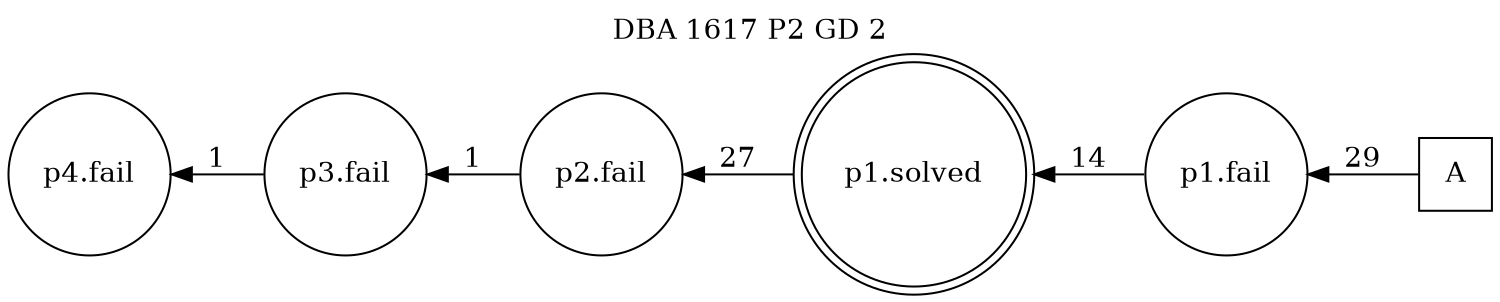digraph DBA_1617_P2_GD_2 {
labelloc="tl"
label= " DBA 1617 P2 GD 2 "
rankdir="RL";
graph [ size=" 10 , 10 !"]

"A" [shape="square" label="A"]
"p1.fail" [shape="circle" label="p1.fail"]
"p1.solved" [shape="doublecircle" label="p1.solved"]
"p2.fail" [shape="circle" label="p2.fail"]
"p3.fail" [shape="circle" label="p3.fail"]
"p4.fail" [shape="circle" label="p4.fail"]
"A" -> "p1.fail" [ label=29]
"p1.fail" -> "p1.solved" [ label=14]
"p1.solved" -> "p2.fail" [ label=27]
"p2.fail" -> "p3.fail" [ label=1]
"p3.fail" -> "p4.fail" [ label=1]
}
